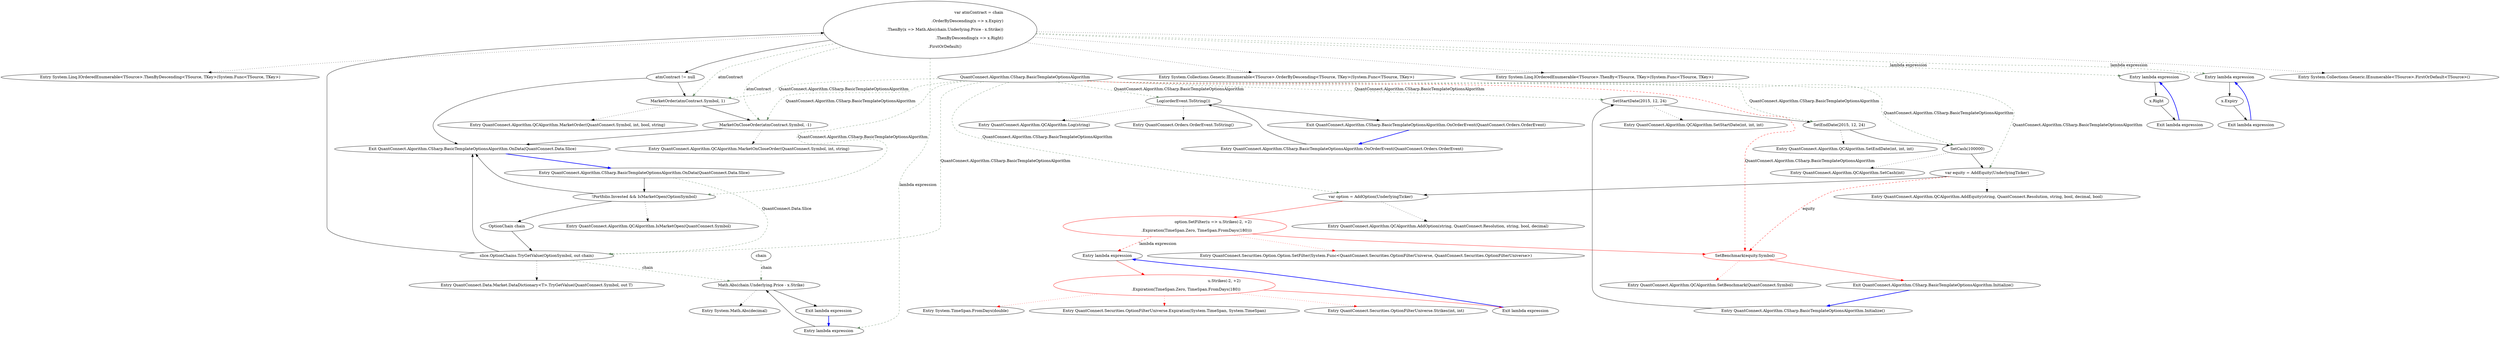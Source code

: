 digraph  {
m1_35 [label="Entry System.Linq.IOrderedEnumerable<TSource>.ThenByDescending<TSource, TKey>(System.Func<TSource, TKey>)", span="0-0", cluster="System.Linq.IOrderedEnumerable<TSource>.ThenByDescending<TSource, TKey>(System.Func<TSource, TKey>)", file="SendForBacktestingcs.cs"];
m1_45 [label="Entry System.Math.Abs(decimal)", span="0-0", cluster="System.Math.Abs(decimal)", file="SendForBacktestingcs.cs"];
m1_13 [label="Entry QuantConnect.Algorithm.QCAlgorithm.AddOption(string, QuantConnect.Resolution, string, bool, decimal)", span="1467-1467", cluster="QuantConnect.Algorithm.QCAlgorithm.AddOption(string, QuantConnect.Resolution, string, bool, decimal)", file="SendForBacktestingcs.cs"];
m1_22 [label="Entry QuantConnect.Algorithm.CSharp.BasicTemplateOptionsAlgorithm.OnData(QuantConnect.Data.Slice)", span="61-61", cluster="QuantConnect.Algorithm.CSharp.BasicTemplateOptionsAlgorithm.OnData(QuantConnect.Data.Slice)", file="SendForBacktestingcs.cs"];
m1_23 [label="!Portfolio.Invested && IsMarketOpen(OptionSymbol)", span="63-63", cluster="QuantConnect.Algorithm.CSharp.BasicTemplateOptionsAlgorithm.OnData(QuantConnect.Data.Slice)", file="SendForBacktestingcs.cs"];
m1_25 [label="slice.OptionChains.TryGetValue(OptionSymbol, out chain)", span="66-66", cluster="QuantConnect.Algorithm.CSharp.BasicTemplateOptionsAlgorithm.OnData(QuantConnect.Data.Slice)", file="SendForBacktestingcs.cs"];
m1_24 [label="OptionChain chain", span="65-65", cluster="QuantConnect.Algorithm.CSharp.BasicTemplateOptionsAlgorithm.OnData(QuantConnect.Data.Slice)", file="SendForBacktestingcs.cs"];
m1_26 [label="var atmContract = chain\r\n                        .OrderByDescending(x => x.Expiry)\r\n                        .ThenBy(x => Math.Abs(chain.Underlying.Price - x.Strike))\r\n                        .ThenByDescending(x => x.Right)\r\n                        .FirstOrDefault()", span="69-73", cluster="QuantConnect.Algorithm.CSharp.BasicTemplateOptionsAlgorithm.OnData(QuantConnect.Data.Slice)", file="SendForBacktestingcs.cs"];
m1_27 [label="atmContract != null", span="75-75", cluster="QuantConnect.Algorithm.CSharp.BasicTemplateOptionsAlgorithm.OnData(QuantConnect.Data.Slice)", file="SendForBacktestingcs.cs"];
m1_28 [label="MarketOrder(atmContract.Symbol, 1)", span="78-78", cluster="QuantConnect.Algorithm.CSharp.BasicTemplateOptionsAlgorithm.OnData(QuantConnect.Data.Slice)", file="SendForBacktestingcs.cs"];
m1_29 [label="MarketOnCloseOrder(atmContract.Symbol, -1)", span="79-79", cluster="QuantConnect.Algorithm.CSharp.BasicTemplateOptionsAlgorithm.OnData(QuantConnect.Data.Slice)", file="SendForBacktestingcs.cs"];
m1_30 [label="Exit QuantConnect.Algorithm.CSharp.BasicTemplateOptionsAlgorithm.OnData(QuantConnect.Data.Slice)", span="61-61", cluster="QuantConnect.Algorithm.CSharp.BasicTemplateOptionsAlgorithm.OnData(QuantConnect.Data.Slice)", file="SendForBacktestingcs.cs"];
m1_14 [label="Entry QuantConnect.Securities.Option.Option.SetFilter(System.Func<QuantConnect.Securities.OptionFilterUniverse, QuantConnect.Securities.OptionFilterUniverse>)", span="348-348", cluster="QuantConnect.Securities.Option.Option.SetFilter(System.Func<QuantConnect.Securities.OptionFilterUniverse, QuantConnect.Securities.OptionFilterUniverse>)", file="SendForBacktestingcs.cs"];
m1_37 [label="Entry QuantConnect.Algorithm.QCAlgorithm.MarketOrder(QuantConnect.Symbol, int, bool, string)", span="171-171", cluster="QuantConnect.Algorithm.QCAlgorithm.MarketOrder(QuantConnect.Symbol, int, bool, string)", file="SendForBacktestingcs.cs"];
m1_33 [label="Entry System.Collections.Generic.IEnumerable<TSource>.OrderByDescending<TSource, TKey>(System.Func<TSource, TKey>)", span="0-0", cluster="System.Collections.Generic.IEnumerable<TSource>.OrderByDescending<TSource, TKey>(System.Func<TSource, TKey>)", file="SendForBacktestingcs.cs"];
m1_34 [label="Entry System.Linq.IOrderedEnumerable<TSource>.ThenBy<TSource, TKey>(System.Func<TSource, TKey>)", span="0-0", cluster="System.Linq.IOrderedEnumerable<TSource>.ThenBy<TSource, TKey>(System.Func<TSource, TKey>)", file="SendForBacktestingcs.cs"];
m1_46 [label="Entry lambda expression", span="72-72", cluster="lambda expression", file="SendForBacktestingcs.cs"];
m1_16 [label="Entry lambda expression", span="50-51", cluster="lambda expression", file="SendForBacktestingcs.cs"];
m1_17 [label="u.Strikes(-2, +2)\r\n                                   .Expiration(TimeSpan.Zero, TimeSpan.FromDays(180))", span="50-51", cluster="lambda expression", color=red, community=0, file="SendForBacktestingcs.cs"];
m1_18 [label="Exit lambda expression", span="50-51", cluster="lambda expression", file="SendForBacktestingcs.cs"];
m1_43 [label="Math.Abs(chain.Underlying.Price - x.Strike)", span="71-71", cluster="lambda expression", file="SendForBacktestingcs.cs"];
m1_39 [label="Entry lambda expression", span="70-70", cluster="lambda expression", file="SendForBacktestingcs.cs"];
m1_42 [label="Entry lambda expression", span="71-71", cluster="lambda expression", file="SendForBacktestingcs.cs"];
m1_40 [label="x.Expiry", span="70-70", cluster="lambda expression", file="SendForBacktestingcs.cs"];
m1_41 [label="Exit lambda expression", span="70-70", cluster="lambda expression", file="SendForBacktestingcs.cs"];
m1_44 [label="Exit lambda expression", span="71-71", cluster="lambda expression", file="SendForBacktestingcs.cs"];
m1_47 [label="x.Right", span="72-72", cluster="lambda expression", file="SendForBacktestingcs.cs"];
m1_48 [label="Exit lambda expression", span="72-72", cluster="lambda expression", file="SendForBacktestingcs.cs"];
m1_12 [label="Entry QuantConnect.Algorithm.QCAlgorithm.AddEquity(string, QuantConnect.Resolution, string, bool, decimal, bool)", span="1453-1453", cluster="QuantConnect.Algorithm.QCAlgorithm.AddEquity(string, QuantConnect.Resolution, string, bool, decimal, bool)", file="SendForBacktestingcs.cs"];
m1_31 [label="Entry QuantConnect.Algorithm.QCAlgorithm.IsMarketOpen(QuantConnect.Symbol)", span="1023-1023", cluster="QuantConnect.Algorithm.QCAlgorithm.IsMarketOpen(QuantConnect.Symbol)", file="SendForBacktestingcs.cs"];
m1_9 [label="Entry QuantConnect.Algorithm.QCAlgorithm.SetStartDate(int, int, int)", span="1172-1172", cluster="QuantConnect.Algorithm.QCAlgorithm.SetStartDate(int, int, int)", file="SendForBacktestingcs.cs"];
m1_21 [label="Entry QuantConnect.Securities.OptionFilterUniverse.Expiration(System.TimeSpan, System.TimeSpan)", span="303-303", cluster="QuantConnect.Securities.OptionFilterUniverse.Expiration(System.TimeSpan, System.TimeSpan)", file="SendForBacktestingcs.cs"];
m1_36 [label="Entry System.Collections.Generic.IEnumerable<TSource>.FirstOrDefault<TSource>()", span="0-0", cluster="System.Collections.Generic.IEnumerable<TSource>.FirstOrDefault<TSource>()", file="SendForBacktestingcs.cs"];
m1_19 [label="Entry QuantConnect.Securities.OptionFilterUniverse.Strikes(int, int)", span="197-197", cluster="QuantConnect.Securities.OptionFilterUniverse.Strikes(int, int)", file="SendForBacktestingcs.cs"];
m1_20 [label="Entry System.TimeSpan.FromDays(double)", span="0-0", cluster="System.TimeSpan.FromDays(double)", file="SendForBacktestingcs.cs"];
m1_53 [label="Entry QuantConnect.Algorithm.QCAlgorithm.Log(string)", span="1837-1837", cluster="QuantConnect.Algorithm.QCAlgorithm.Log(string)", file="SendForBacktestingcs.cs"];
m1_10 [label="Entry QuantConnect.Algorithm.QCAlgorithm.SetEndDate(int, int, int)", span="1197-1197", cluster="QuantConnect.Algorithm.QCAlgorithm.SetEndDate(int, int, int)", file="SendForBacktestingcs.cs"];
m1_32 [label="Entry QuantConnect.Data.Market.DataDictionary<T>.TryGetValue(QuantConnect.Symbol, out T)", span="189-189", cluster="QuantConnect.Data.Market.DataDictionary<T>.TryGetValue(QuantConnect.Symbol, out T)", file="SendForBacktestingcs.cs"];
m1_49 [label="Entry QuantConnect.Algorithm.CSharp.BasicTemplateOptionsAlgorithm.OnOrderEvent(QuantConnect.Orders.OrderEvent)", span="90-90", cluster="QuantConnect.Algorithm.CSharp.BasicTemplateOptionsAlgorithm.OnOrderEvent(QuantConnect.Orders.OrderEvent)", file="SendForBacktestingcs.cs"];
m1_50 [label="Log(orderEvent.ToString())", span="92-92", cluster="QuantConnect.Algorithm.CSharp.BasicTemplateOptionsAlgorithm.OnOrderEvent(QuantConnect.Orders.OrderEvent)", file="SendForBacktestingcs.cs"];
m1_51 [label="Exit QuantConnect.Algorithm.CSharp.BasicTemplateOptionsAlgorithm.OnOrderEvent(QuantConnect.Orders.OrderEvent)", span="90-90", cluster="QuantConnect.Algorithm.CSharp.BasicTemplateOptionsAlgorithm.OnOrderEvent(QuantConnect.Orders.OrderEvent)", file="SendForBacktestingcs.cs"];
m1_11 [label="Entry QuantConnect.Algorithm.QCAlgorithm.SetCash(int)", span="1121-1121", cluster="QuantConnect.Algorithm.QCAlgorithm.SetCash(int)", file="SendForBacktestingcs.cs"];
m1_0 [label="Entry QuantConnect.Algorithm.CSharp.BasicTemplateOptionsAlgorithm.Initialize()", span="40-40", cluster="QuantConnect.Algorithm.CSharp.BasicTemplateOptionsAlgorithm.Initialize()", file="SendForBacktestingcs.cs"];
m1_1 [label="SetStartDate(2015, 12, 24)", span="42-42", cluster="QuantConnect.Algorithm.CSharp.BasicTemplateOptionsAlgorithm.Initialize()", file="SendForBacktestingcs.cs"];
m1_2 [label="SetEndDate(2015, 12, 24)", span="43-43", cluster="QuantConnect.Algorithm.CSharp.BasicTemplateOptionsAlgorithm.Initialize()", file="SendForBacktestingcs.cs"];
m1_3 [label="SetCash(100000)", span="44-44", cluster="QuantConnect.Algorithm.CSharp.BasicTemplateOptionsAlgorithm.Initialize()", file="SendForBacktestingcs.cs"];
m1_4 [label="var equity = AddEquity(UnderlyingTicker)", span="46-46", cluster="QuantConnect.Algorithm.CSharp.BasicTemplateOptionsAlgorithm.Initialize()", file="SendForBacktestingcs.cs"];
m1_5 [label="var option = AddOption(UnderlyingTicker)", span="47-47", cluster="QuantConnect.Algorithm.CSharp.BasicTemplateOptionsAlgorithm.Initialize()", file="SendForBacktestingcs.cs"];
m1_7 [label="SetBenchmark(equity.Symbol)", span="54-54", cluster="QuantConnect.Algorithm.CSharp.BasicTemplateOptionsAlgorithm.Initialize()", color=red, community=0, file="SendForBacktestingcs.cs"];
m1_6 [label="option.SetFilter(u => u.Strikes(-2, +2)\r\n                                   .Expiration(TimeSpan.Zero, TimeSpan.FromDays(180)))", span="50-51", cluster="QuantConnect.Algorithm.CSharp.BasicTemplateOptionsAlgorithm.Initialize()", color=red, community=0, file="SendForBacktestingcs.cs"];
m1_8 [label="Exit QuantConnect.Algorithm.CSharp.BasicTemplateOptionsAlgorithm.Initialize()", span="40-40", cluster="QuantConnect.Algorithm.CSharp.BasicTemplateOptionsAlgorithm.Initialize()", file="SendForBacktestingcs.cs"];
m1_15 [label="Entry QuantConnect.Algorithm.QCAlgorithm.SetBenchmark(QuantConnect.Symbol)", span="1078-1078", cluster="QuantConnect.Algorithm.QCAlgorithm.SetBenchmark(QuantConnect.Symbol)", file="SendForBacktestingcs.cs"];
m1_38 [label="Entry QuantConnect.Algorithm.QCAlgorithm.MarketOnCloseOrder(QuantConnect.Symbol, int, string)", span="292-292", cluster="QuantConnect.Algorithm.QCAlgorithm.MarketOnCloseOrder(QuantConnect.Symbol, int, string)", file="SendForBacktestingcs.cs"];
m1_52 [label="Entry QuantConnect.Orders.OrderEvent.ToString()", span="169-169", cluster="QuantConnect.Orders.OrderEvent.ToString()", file="SendForBacktestingcs.cs"];
m1_54 [label="QuantConnect.Algorithm.CSharp.BasicTemplateOptionsAlgorithm", span="", file="SendForBacktestingcs.cs"];
m1_55 [label=chain, span="", file="SendForBacktestingcs.cs"];
m1_22 -> m1_23  [key=0, style=solid];
m1_22 -> m1_25  [key=1, style=dashed, color=darkseagreen4, label="QuantConnect.Data.Slice"];
m1_23 -> m1_24  [key=0, style=solid];
m1_23 -> m1_30  [key=0, style=solid];
m1_23 -> m1_31  [key=2, style=dotted];
m1_25 -> m1_26  [key=0, style=solid];
m1_25 -> m1_30  [key=0, style=solid];
m1_25 -> m1_32  [key=2, style=dotted];
m1_25 -> m1_43  [key=1, style=dashed, color=darkseagreen4, label=chain];
m1_24 -> m1_25  [key=0, style=solid];
m1_26 -> m1_27  [key=0, style=solid];
m1_26 -> m1_33  [key=2, style=dotted];
m1_26 -> m1_34  [key=2, style=dotted];
m1_26 -> m1_35  [key=2, style=dotted];
m1_26 -> m1_36  [key=2, style=dotted];
m1_26 -> m1_39  [key=1, style=dashed, color=darkseagreen4, label="lambda expression"];
m1_26 -> m1_42  [key=1, style=dashed, color=darkseagreen4, label="lambda expression"];
m1_26 -> m1_46  [key=1, style=dashed, color=darkseagreen4, label="lambda expression"];
m1_26 -> m1_28  [key=1, style=dashed, color=darkseagreen4, label=atmContract];
m1_26 -> m1_29  [key=1, style=dashed, color=darkseagreen4, label=atmContract];
m1_27 -> m1_28  [key=0, style=solid];
m1_27 -> m1_30  [key=0, style=solid];
m1_28 -> m1_29  [key=0, style=solid];
m1_28 -> m1_37  [key=2, style=dotted];
m1_29 -> m1_30  [key=0, style=solid];
m1_29 -> m1_38  [key=2, style=dotted];
m1_30 -> m1_22  [key=0, style=bold, color=blue];
m1_46 -> m1_47  [key=0, style=solid];
m1_16 -> m1_17  [key=0, style=solid, color=red];
m1_17 -> m1_18  [key=0, style=solid, color=red];
m1_17 -> m1_19  [key=2, style=dotted, color=red];
m1_17 -> m1_20  [key=2, style=dotted, color=red];
m1_17 -> m1_21  [key=2, style=dotted, color=red];
m1_18 -> m1_16  [key=0, style=bold, color=blue];
m1_43 -> m1_44  [key=0, style=solid];
m1_43 -> m1_45  [key=2, style=dotted];
m1_39 -> m1_40  [key=0, style=solid];
m1_42 -> m1_43  [key=0, style=solid];
m1_40 -> m1_41  [key=0, style=solid];
m1_41 -> m1_39  [key=0, style=bold, color=blue];
m1_44 -> m1_42  [key=0, style=bold, color=blue];
m1_47 -> m1_48  [key=0, style=solid];
m1_48 -> m1_46  [key=0, style=bold, color=blue];
m1_49 -> m1_50  [key=0, style=solid];
m1_50 -> m1_51  [key=0, style=solid];
m1_50 -> m1_52  [key=2, style=dotted];
m1_50 -> m1_53  [key=2, style=dotted];
m1_51 -> m1_49  [key=0, style=bold, color=blue];
m1_0 -> m1_1  [key=0, style=solid];
m1_1 -> m1_2  [key=0, style=solid];
m1_1 -> m1_9  [key=2, style=dotted];
m1_2 -> m1_3  [key=0, style=solid];
m1_2 -> m1_10  [key=2, style=dotted];
m1_3 -> m1_4  [key=0, style=solid];
m1_3 -> m1_11  [key=2, style=dotted];
m1_4 -> m1_5  [key=0, style=solid];
m1_4 -> m1_12  [key=2, style=dotted];
m1_4 -> m1_7  [key=1, style=dashed, color=red, label=equity];
m1_5 -> m1_6  [key=0, style=solid, color=red];
m1_5 -> m1_13  [key=2, style=dotted];
m1_7 -> m1_8  [key=0, style=solid, color=red];
m1_7 -> m1_15  [key=2, style=dotted, color=red];
m1_6 -> m1_7  [key=0, style=solid, color=red];
m1_6 -> m1_14  [key=2, style=dotted, color=red];
m1_6 -> m1_16  [key=1, style=dashed, color=red, label="lambda expression"];
m1_8 -> m1_0  [key=0, style=bold, color=blue];
m1_54 -> m1_1  [key=1, style=dashed, color=darkseagreen4, label="QuantConnect.Algorithm.CSharp.BasicTemplateOptionsAlgorithm"];
m1_54 -> m1_2  [key=1, style=dashed, color=darkseagreen4, label="QuantConnect.Algorithm.CSharp.BasicTemplateOptionsAlgorithm"];
m1_54 -> m1_3  [key=1, style=dashed, color=darkseagreen4, label="QuantConnect.Algorithm.CSharp.BasicTemplateOptionsAlgorithm"];
m1_54 -> m1_4  [key=1, style=dashed, color=darkseagreen4, label="QuantConnect.Algorithm.CSharp.BasicTemplateOptionsAlgorithm"];
m1_54 -> m1_5  [key=1, style=dashed, color=darkseagreen4, label="QuantConnect.Algorithm.CSharp.BasicTemplateOptionsAlgorithm"];
m1_54 -> m1_7  [key=1, style=dashed, color=red, label="QuantConnect.Algorithm.CSharp.BasicTemplateOptionsAlgorithm"];
m1_54 -> m1_23  [key=1, style=dashed, color=darkseagreen4, label="QuantConnect.Algorithm.CSharp.BasicTemplateOptionsAlgorithm"];
m1_54 -> m1_25  [key=1, style=dashed, color=darkseagreen4, label="QuantConnect.Algorithm.CSharp.BasicTemplateOptionsAlgorithm"];
m1_54 -> m1_28  [key=1, style=dashed, color=darkseagreen4, label="QuantConnect.Algorithm.CSharp.BasicTemplateOptionsAlgorithm"];
m1_54 -> m1_29  [key=1, style=dashed, color=darkseagreen4, label="QuantConnect.Algorithm.CSharp.BasicTemplateOptionsAlgorithm"];
m1_54 -> m1_50  [key=1, style=dashed, color=darkseagreen4, label="QuantConnect.Algorithm.CSharp.BasicTemplateOptionsAlgorithm"];
m1_55 -> m1_43  [key=1, style=dashed, color=darkseagreen4, label=chain];
}
